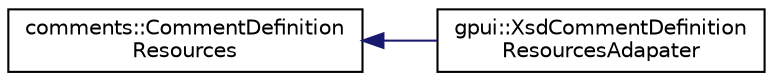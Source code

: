 digraph "Graphical Class Hierarchy"
{
 // LATEX_PDF_SIZE
  edge [fontname="Helvetica",fontsize="10",labelfontname="Helvetica",labelfontsize="10"];
  node [fontname="Helvetica",fontsize="10",shape=record];
  rankdir="LR";
  Node0 [label="comments::CommentDefinition\lResources",height=0.2,width=0.4,color="black", fillcolor="white", style="filled",URL="$classcomments_1_1_comment_definition_resources.html",tooltip="The CommentDefinitionResources class."];
  Node0 -> Node1 [dir="back",color="midnightblue",fontsize="10",style="solid",fontname="Helvetica"];
  Node1 [label="gpui::XsdCommentDefinition\lResourcesAdapater",height=0.2,width=0.4,color="black", fillcolor="white", style="filled",URL="$classgpui_1_1_xsd_comment_definition_resources_adapater.html",tooltip=" "];
}
